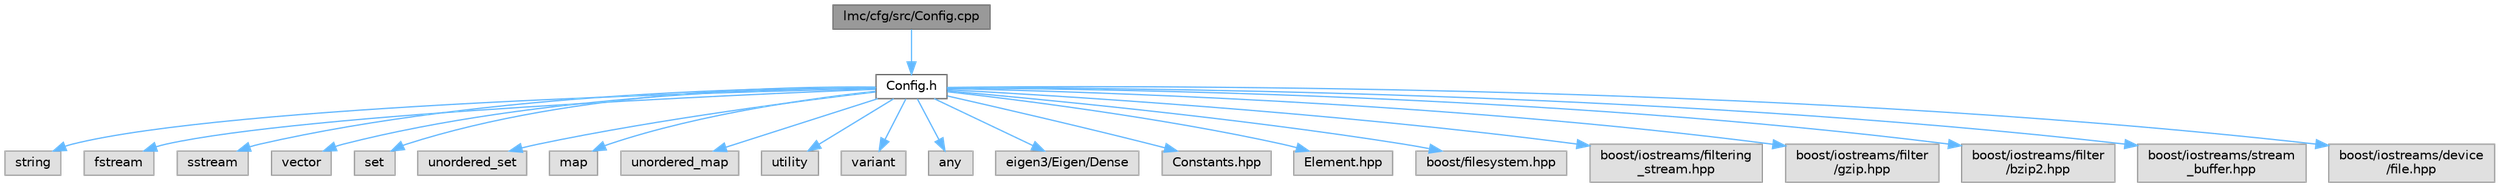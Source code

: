 digraph "lmc/cfg/src/Config.cpp"
{
 // LATEX_PDF_SIZE
  bgcolor="transparent";
  edge [fontname=Helvetica,fontsize=10,labelfontname=Helvetica,labelfontsize=10];
  node [fontname=Helvetica,fontsize=10,shape=box,height=0.2,width=0.4];
  Node1 [id="Node000001",label="lmc/cfg/src/Config.cpp",height=0.2,width=0.4,color="gray40", fillcolor="grey60", style="filled", fontcolor="black",tooltip="File for the Config class implementation."];
  Node1 -> Node2 [id="edge22_Node000001_Node000002",color="steelblue1",style="solid",tooltip=" "];
  Node2 [id="Node000002",label="Config.h",height=0.2,width=0.4,color="grey40", fillcolor="white", style="filled",URL="$Config_8h.html",tooltip="File for the Config class definition."];
  Node2 -> Node3 [id="edge23_Node000002_Node000003",color="steelblue1",style="solid",tooltip=" "];
  Node3 [id="Node000003",label="string",height=0.2,width=0.4,color="grey60", fillcolor="#E0E0E0", style="filled",tooltip=" "];
  Node2 -> Node4 [id="edge24_Node000002_Node000004",color="steelblue1",style="solid",tooltip=" "];
  Node4 [id="Node000004",label="fstream",height=0.2,width=0.4,color="grey60", fillcolor="#E0E0E0", style="filled",tooltip=" "];
  Node2 -> Node5 [id="edge25_Node000002_Node000005",color="steelblue1",style="solid",tooltip=" "];
  Node5 [id="Node000005",label="sstream",height=0.2,width=0.4,color="grey60", fillcolor="#E0E0E0", style="filled",tooltip=" "];
  Node2 -> Node6 [id="edge26_Node000002_Node000006",color="steelblue1",style="solid",tooltip=" "];
  Node6 [id="Node000006",label="vector",height=0.2,width=0.4,color="grey60", fillcolor="#E0E0E0", style="filled",tooltip=" "];
  Node2 -> Node7 [id="edge27_Node000002_Node000007",color="steelblue1",style="solid",tooltip=" "];
  Node7 [id="Node000007",label="set",height=0.2,width=0.4,color="grey60", fillcolor="#E0E0E0", style="filled",tooltip=" "];
  Node2 -> Node8 [id="edge28_Node000002_Node000008",color="steelblue1",style="solid",tooltip=" "];
  Node8 [id="Node000008",label="unordered_set",height=0.2,width=0.4,color="grey60", fillcolor="#E0E0E0", style="filled",tooltip=" "];
  Node2 -> Node9 [id="edge29_Node000002_Node000009",color="steelblue1",style="solid",tooltip=" "];
  Node9 [id="Node000009",label="map",height=0.2,width=0.4,color="grey60", fillcolor="#E0E0E0", style="filled",tooltip=" "];
  Node2 -> Node10 [id="edge30_Node000002_Node000010",color="steelblue1",style="solid",tooltip=" "];
  Node10 [id="Node000010",label="unordered_map",height=0.2,width=0.4,color="grey60", fillcolor="#E0E0E0", style="filled",tooltip=" "];
  Node2 -> Node11 [id="edge31_Node000002_Node000011",color="steelblue1",style="solid",tooltip=" "];
  Node11 [id="Node000011",label="utility",height=0.2,width=0.4,color="grey60", fillcolor="#E0E0E0", style="filled",tooltip=" "];
  Node2 -> Node12 [id="edge32_Node000002_Node000012",color="steelblue1",style="solid",tooltip=" "];
  Node12 [id="Node000012",label="variant",height=0.2,width=0.4,color="grey60", fillcolor="#E0E0E0", style="filled",tooltip=" "];
  Node2 -> Node13 [id="edge33_Node000002_Node000013",color="steelblue1",style="solid",tooltip=" "];
  Node13 [id="Node000013",label="any",height=0.2,width=0.4,color="grey60", fillcolor="#E0E0E0", style="filled",tooltip=" "];
  Node2 -> Node14 [id="edge34_Node000002_Node000014",color="steelblue1",style="solid",tooltip=" "];
  Node14 [id="Node000014",label="eigen3/Eigen/Dense",height=0.2,width=0.4,color="grey60", fillcolor="#E0E0E0", style="filled",tooltip=" "];
  Node2 -> Node15 [id="edge35_Node000002_Node000015",color="steelblue1",style="solid",tooltip=" "];
  Node15 [id="Node000015",label="Constants.hpp",height=0.2,width=0.4,color="grey60", fillcolor="#E0E0E0", style="filled",tooltip=" "];
  Node2 -> Node16 [id="edge36_Node000002_Node000016",color="steelblue1",style="solid",tooltip=" "];
  Node16 [id="Node000016",label="Element.hpp",height=0.2,width=0.4,color="grey60", fillcolor="#E0E0E0", style="filled",tooltip=" "];
  Node2 -> Node17 [id="edge37_Node000002_Node000017",color="steelblue1",style="solid",tooltip=" "];
  Node17 [id="Node000017",label="boost/filesystem.hpp",height=0.2,width=0.4,color="grey60", fillcolor="#E0E0E0", style="filled",tooltip=" "];
  Node2 -> Node18 [id="edge38_Node000002_Node000018",color="steelblue1",style="solid",tooltip=" "];
  Node18 [id="Node000018",label="boost/iostreams/filtering\l_stream.hpp",height=0.2,width=0.4,color="grey60", fillcolor="#E0E0E0", style="filled",tooltip=" "];
  Node2 -> Node19 [id="edge39_Node000002_Node000019",color="steelblue1",style="solid",tooltip=" "];
  Node19 [id="Node000019",label="boost/iostreams/filter\l/gzip.hpp",height=0.2,width=0.4,color="grey60", fillcolor="#E0E0E0", style="filled",tooltip=" "];
  Node2 -> Node20 [id="edge40_Node000002_Node000020",color="steelblue1",style="solid",tooltip=" "];
  Node20 [id="Node000020",label="boost/iostreams/filter\l/bzip2.hpp",height=0.2,width=0.4,color="grey60", fillcolor="#E0E0E0", style="filled",tooltip=" "];
  Node2 -> Node21 [id="edge41_Node000002_Node000021",color="steelblue1",style="solid",tooltip=" "];
  Node21 [id="Node000021",label="boost/iostreams/stream\l_buffer.hpp",height=0.2,width=0.4,color="grey60", fillcolor="#E0E0E0", style="filled",tooltip=" "];
  Node2 -> Node22 [id="edge42_Node000002_Node000022",color="steelblue1",style="solid",tooltip=" "];
  Node22 [id="Node000022",label="boost/iostreams/device\l/file.hpp",height=0.2,width=0.4,color="grey60", fillcolor="#E0E0E0", style="filled",tooltip=" "];
}
